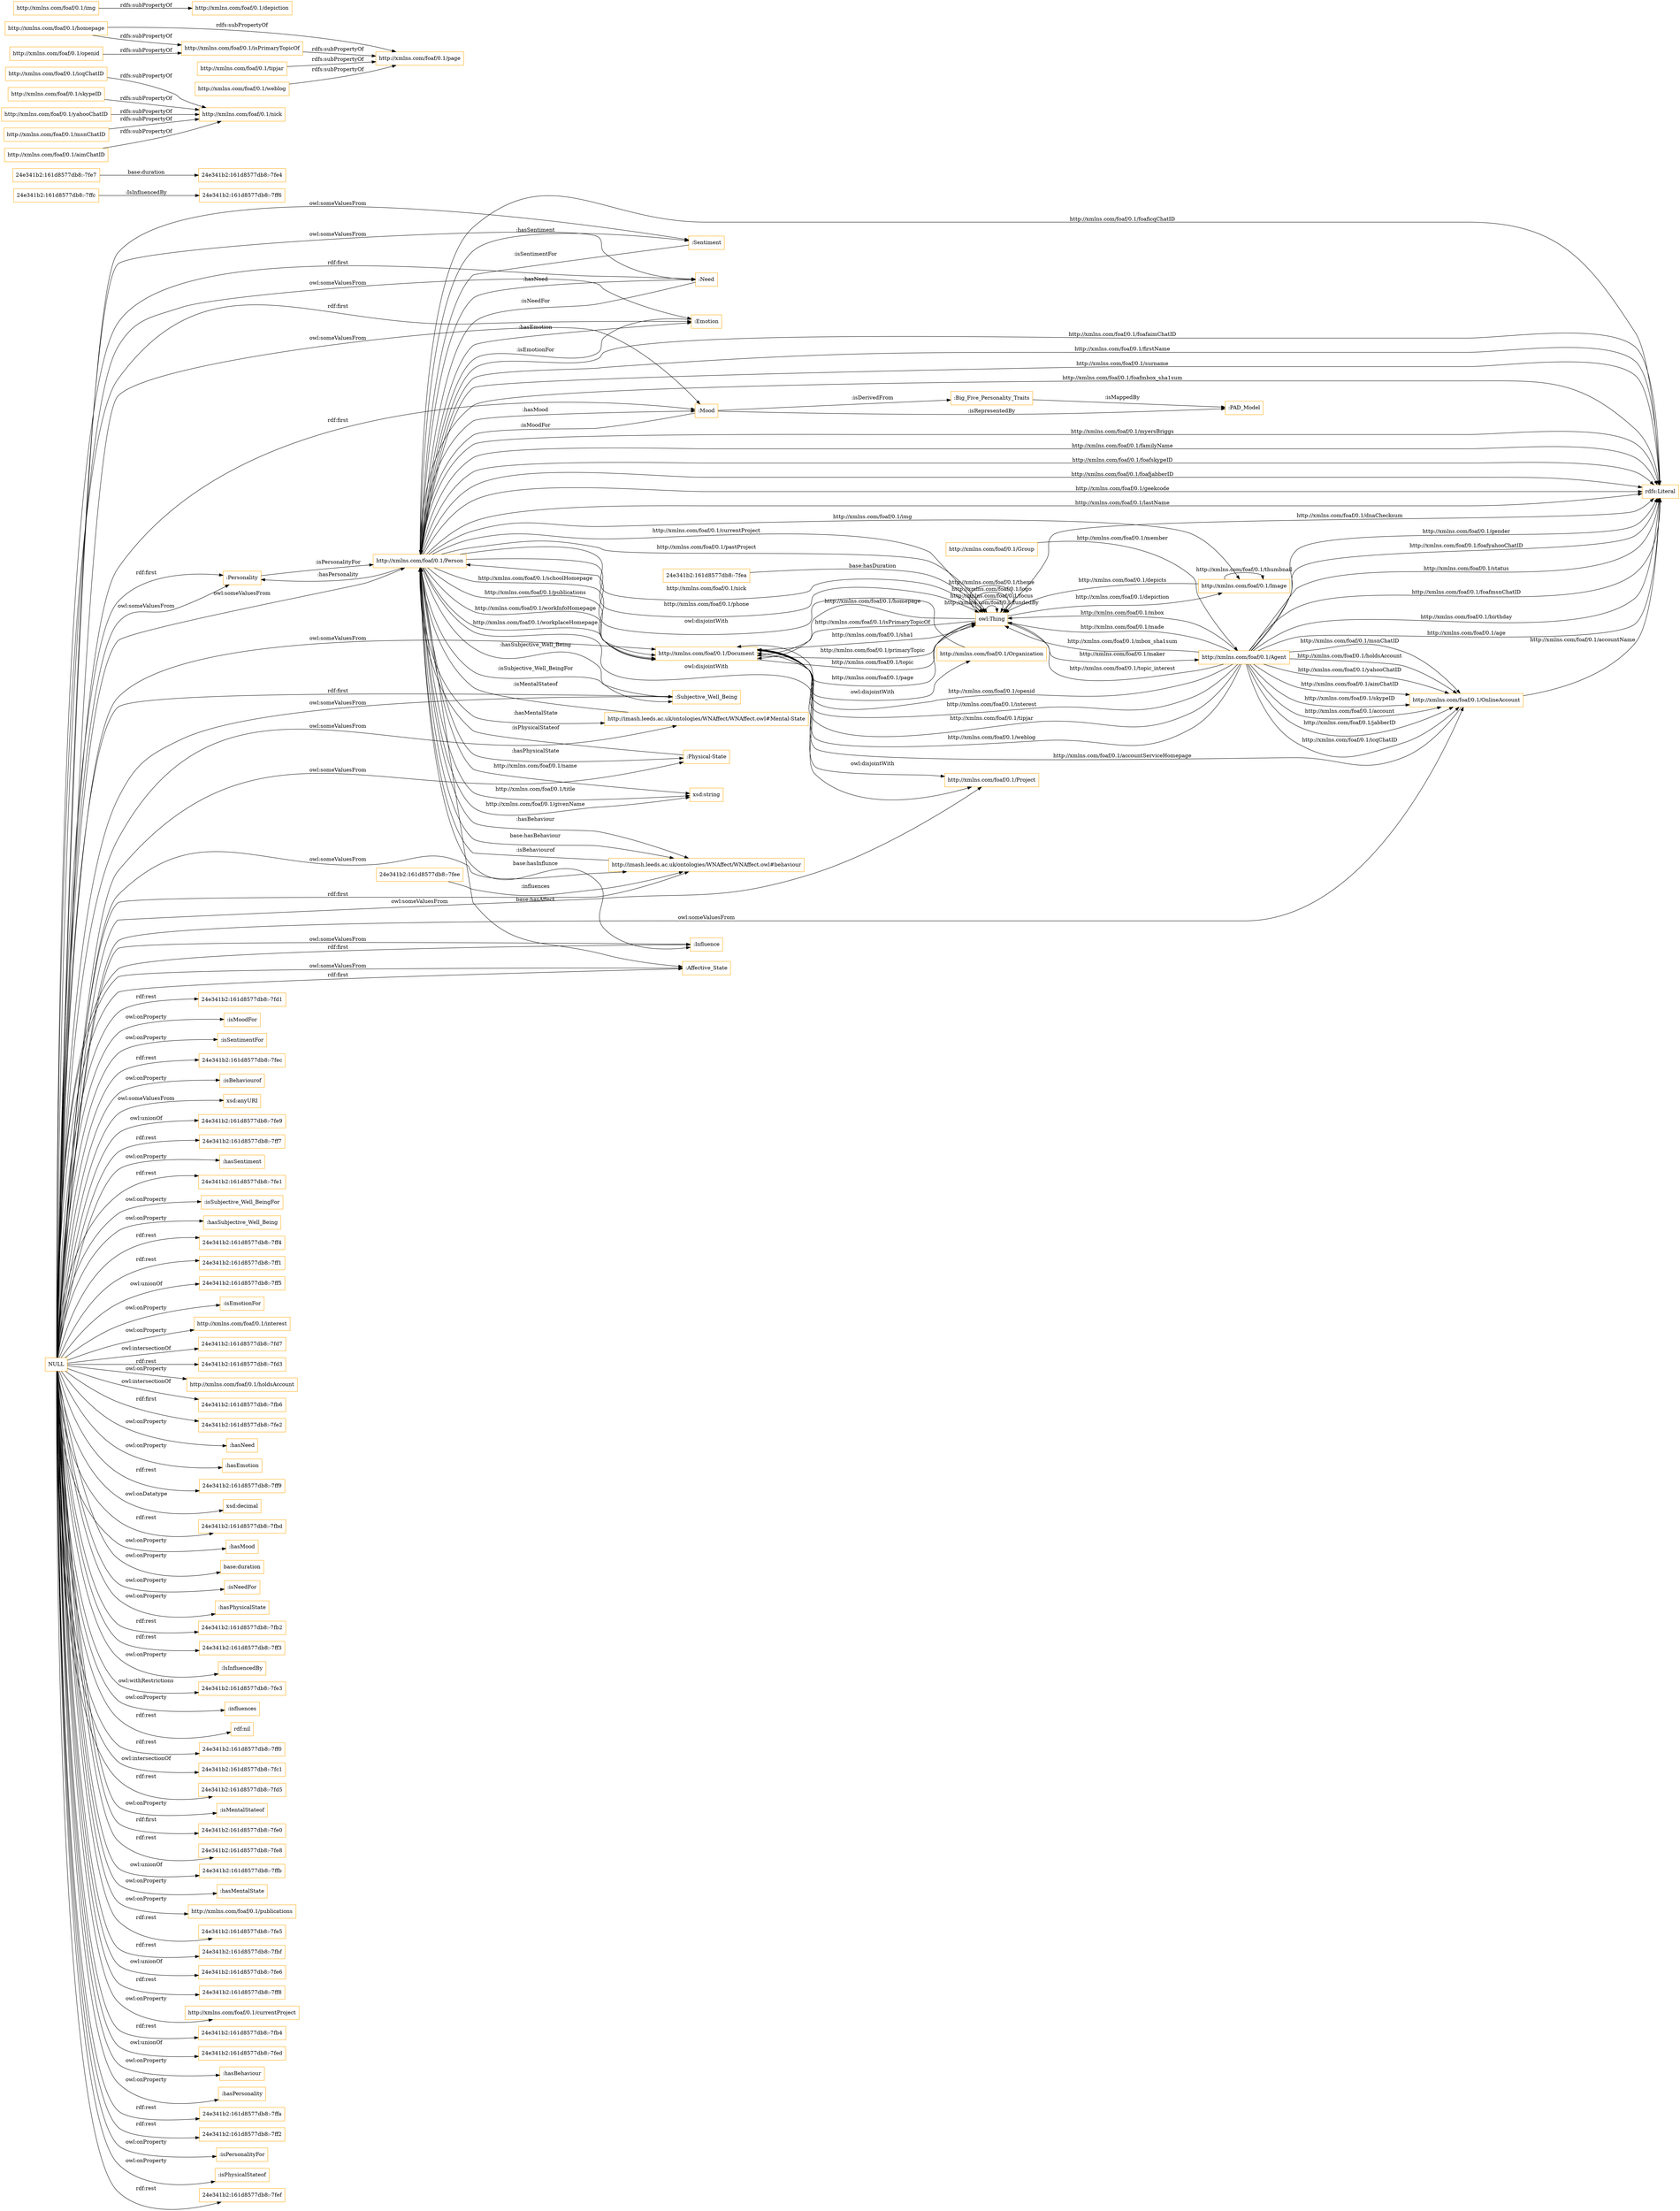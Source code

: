 digraph ar2dtool_diagram { 
rankdir=LR;
size="1501"
node [shape = rectangle, color="orange"]; ":Personality" "http://xmlns.com/foaf/0.1/Document" ":Sentiment" ":Emotion" "http://xmlns.com/foaf/0.1/Group" ":Influence" ":Affective_State" "24e341b2:161d8577db8:-7fea" "http://imash.leeds.ac.uk/ontologies/WNAffect/WNAffect.owl#Mental-State" ":Mood" "http://xmlns.com/foaf/0.1/Person" ":Need" "24e341b2:161d8577db8:-7ff6" ":Subjective_Well_Being" "24e341b2:161d8577db8:-7fee" "http://xmlns.com/foaf/0.1/Organization" "24e341b2:161d8577db8:-7ffc" "http://xmlns.com/foaf/0.1/Agent" ":Physical-State" "http://imash.leeds.ac.uk/ontologies/WNAffect/WNAffect.owl#behaviour" "http://xmlns.com/foaf/0.1/Image" ":Big_Five_Personality_Traits" "24e341b2:161d8577db8:-7fe7" ":PAD_Model" "http://xmlns.com/foaf/0.1/Project" "http://xmlns.com/foaf/0.1/OnlineAccount" ; /*classes style*/
	"http://xmlns.com/foaf/0.1/icqChatID" -> "http://xmlns.com/foaf/0.1/nick" [ label = "rdfs:subPropertyOf" ];
	"http://xmlns.com/foaf/0.1/isPrimaryTopicOf" -> "http://xmlns.com/foaf/0.1/page" [ label = "rdfs:subPropertyOf" ];
	"http://xmlns.com/foaf/0.1/openid" -> "http://xmlns.com/foaf/0.1/isPrimaryTopicOf" [ label = "rdfs:subPropertyOf" ];
	"http://xmlns.com/foaf/0.1/skypeID" -> "http://xmlns.com/foaf/0.1/nick" [ label = "rdfs:subPropertyOf" ];
	"http://xmlns.com/foaf/0.1/yahooChatID" -> "http://xmlns.com/foaf/0.1/nick" [ label = "rdfs:subPropertyOf" ];
	"http://xmlns.com/foaf/0.1/homepage" -> "http://xmlns.com/foaf/0.1/page" [ label = "rdfs:subPropertyOf" ];
	"http://xmlns.com/foaf/0.1/homepage" -> "http://xmlns.com/foaf/0.1/isPrimaryTopicOf" [ label = "rdfs:subPropertyOf" ];
	"http://xmlns.com/foaf/0.1/img" -> "http://xmlns.com/foaf/0.1/depiction" [ label = "rdfs:subPropertyOf" ];
	"http://xmlns.com/foaf/0.1/msnChatID" -> "http://xmlns.com/foaf/0.1/nick" [ label = "rdfs:subPropertyOf" ];
	"http://xmlns.com/foaf/0.1/Organization" -> "http://xmlns.com/foaf/0.1/Person" [ label = "owl:disjointWith" ];
	"NULL" -> "24e341b2:161d8577db8:-7fd1" [ label = "rdf:rest" ];
	"NULL" -> ":isMoodFor" [ label = "owl:onProperty" ];
	"NULL" -> ":isSentimentFor" [ label = "owl:onProperty" ];
	"NULL" -> "24e341b2:161d8577db8:-7fec" [ label = "rdf:rest" ];
	"NULL" -> ":isBehaviourof" [ label = "owl:onProperty" ];
	"NULL" -> "xsd:anyURI" [ label = "owl:someValuesFrom" ];
	"NULL" -> ":Personality" [ label = "rdf:first" ];
	"NULL" -> "24e341b2:161d8577db8:-7fe9" [ label = "owl:unionOf" ];
	"NULL" -> "24e341b2:161d8577db8:-7ff7" [ label = "rdf:rest" ];
	"NULL" -> ":hasSentiment" [ label = "owl:onProperty" ];
	"NULL" -> "24e341b2:161d8577db8:-7fe1" [ label = "rdf:rest" ];
	"NULL" -> "http://imash.leeds.ac.uk/ontologies/WNAffect/WNAffect.owl#behaviour" [ label = "rdf:first" ];
	"NULL" -> ":isSubjective_Well_BeingFor" [ label = "owl:onProperty" ];
	"NULL" -> ":hasSubjective_Well_Being" [ label = "owl:onProperty" ];
	"NULL" -> "24e341b2:161d8577db8:-7ff4" [ label = "rdf:rest" ];
	"NULL" -> ":Physical-State" [ label = "owl:someValuesFrom" ];
	"NULL" -> ":Subjective_Well_Being" [ label = "rdf:first" ];
	"NULL" -> "http://xmlns.com/foaf/0.1/OnlineAccount" [ label = "owl:someValuesFrom" ];
	"NULL" -> "24e341b2:161d8577db8:-7ff1" [ label = "rdf:rest" ];
	"NULL" -> ":Need" [ label = "owl:someValuesFrom" ];
	"NULL" -> "24e341b2:161d8577db8:-7ff5" [ label = "owl:unionOf" ];
	"NULL" -> ":isEmotionFor" [ label = "owl:onProperty" ];
	"NULL" -> "http://xmlns.com/foaf/0.1/interest" [ label = "owl:onProperty" ];
	"NULL" -> "24e341b2:161d8577db8:-7fd7" [ label = "owl:intersectionOf" ];
	"NULL" -> ":Influence" [ label = "owl:someValuesFrom" ];
	"NULL" -> "http://xmlns.com/foaf/0.1/Project" [ label = "owl:someValuesFrom" ];
	"NULL" -> "24e341b2:161d8577db8:-7fd3" [ label = "rdf:rest" ];
	"NULL" -> "http://xmlns.com/foaf/0.1/holdsAccount" [ label = "owl:onProperty" ];
	"NULL" -> "24e341b2:161d8577db8:-7fb6" [ label = "owl:intersectionOf" ];
	"NULL" -> "24e341b2:161d8577db8:-7fe2" [ label = "rdf:first" ];
	"NULL" -> ":Personality" [ label = "owl:someValuesFrom" ];
	"NULL" -> ":hasNeed" [ label = "owl:onProperty" ];
	"NULL" -> ":hasEmotion" [ label = "owl:onProperty" ];
	"NULL" -> "24e341b2:161d8577db8:-7ff9" [ label = "rdf:rest" ];
	"NULL" -> "xsd:decimal" [ label = "owl:onDatatype" ];
	"NULL" -> "http://xmlns.com/foaf/0.1/Document" [ label = "owl:someValuesFrom" ];
	"NULL" -> "24e341b2:161d8577db8:-7fbd" [ label = "rdf:rest" ];
	"NULL" -> ":hasMood" [ label = "owl:onProperty" ];
	"NULL" -> "base:duration" [ label = "owl:onProperty" ];
	"NULL" -> ":isNeedFor" [ label = "owl:onProperty" ];
	"NULL" -> ":hasPhysicalState" [ label = "owl:onProperty" ];
	"NULL" -> "24e341b2:161d8577db8:-7fb2" [ label = "rdf:rest" ];
	"NULL" -> "24e341b2:161d8577db8:-7ff3" [ label = "rdf:rest" ];
	"NULL" -> ":IsInfluencedBy" [ label = "owl:onProperty" ];
	"NULL" -> "24e341b2:161d8577db8:-7fe3" [ label = "owl:withRestrictions" ];
	"NULL" -> ":influences" [ label = "owl:onProperty" ];
	"NULL" -> "rdf:nil" [ label = "rdf:rest" ];
	"NULL" -> "24e341b2:161d8577db8:-7ff0" [ label = "rdf:rest" ];
	"NULL" -> ":Mood" [ label = "owl:someValuesFrom" ];
	"NULL" -> "24e341b2:161d8577db8:-7fc1" [ label = "owl:intersectionOf" ];
	"NULL" -> "24e341b2:161d8577db8:-7fd5" [ label = "rdf:rest" ];
	"NULL" -> ":isMentalStateof" [ label = "owl:onProperty" ];
	"NULL" -> "24e341b2:161d8577db8:-7fe0" [ label = "rdf:first" ];
	"NULL" -> "24e341b2:161d8577db8:-7fe8" [ label = "rdf:rest" ];
	"NULL" -> ":Emotion" [ label = "rdf:first" ];
	"NULL" -> ":Sentiment" [ label = "owl:someValuesFrom" ];
	"NULL" -> "24e341b2:161d8577db8:-7ffb" [ label = "owl:unionOf" ];
	"NULL" -> ":hasMentalState" [ label = "owl:onProperty" ];
	"NULL" -> "http://xmlns.com/foaf/0.1/publications" [ label = "owl:onProperty" ];
	"NULL" -> ":Need" [ label = "rdf:first" ];
	"NULL" -> "24e341b2:161d8577db8:-7fe5" [ label = "rdf:rest" ];
	"NULL" -> "24e341b2:161d8577db8:-7fbf" [ label = "rdf:rest" ];
	"NULL" -> "24e341b2:161d8577db8:-7fe6" [ label = "owl:unionOf" ];
	"NULL" -> "24e341b2:161d8577db8:-7ff8" [ label = "rdf:rest" ];
	"NULL" -> ":Emotion" [ label = "owl:someValuesFrom" ];
	"NULL" -> "http://xmlns.com/foaf/0.1/currentProject" [ label = "owl:onProperty" ];
	"NULL" -> ":Affective_State" [ label = "owl:someValuesFrom" ];
	"NULL" -> "http://imash.leeds.ac.uk/ontologies/WNAffect/WNAffect.owl#behaviour" [ label = "owl:someValuesFrom" ];
	"NULL" -> "24e341b2:161d8577db8:-7fb4" [ label = "rdf:rest" ];
	"NULL" -> "24e341b2:161d8577db8:-7fed" [ label = "owl:unionOf" ];
	"NULL" -> ":hasBehaviour" [ label = "owl:onProperty" ];
	"NULL" -> "http://imash.leeds.ac.uk/ontologies/WNAffect/WNAffect.owl#Mental-State" [ label = "owl:someValuesFrom" ];
	"NULL" -> ":hasPersonality" [ label = "owl:onProperty" ];
	"NULL" -> "24e341b2:161d8577db8:-7ffa" [ label = "rdf:rest" ];
	"NULL" -> "http://xmlns.com/foaf/0.1/Person" [ label = "owl:someValuesFrom" ];
	"NULL" -> "24e341b2:161d8577db8:-7ff2" [ label = "rdf:rest" ];
	"NULL" -> ":Influence" [ label = "rdf:first" ];
	"NULL" -> ":isPersonalityFor" [ label = "owl:onProperty" ];
	"NULL" -> ":Mood" [ label = "rdf:first" ];
	"NULL" -> ":Affective_State" [ label = "rdf:first" ];
	"NULL" -> ":isPhysicalStateof" [ label = "owl:onProperty" ];
	"NULL" -> "24e341b2:161d8577db8:-7fef" [ label = "rdf:rest" ];
	"NULL" -> ":Subjective_Well_Being" [ label = "owl:someValuesFrom" ];
	"http://xmlns.com/foaf/0.1/tipjar" -> "http://xmlns.com/foaf/0.1/page" [ label = "rdfs:subPropertyOf" ];
	"http://xmlns.com/foaf/0.1/weblog" -> "http://xmlns.com/foaf/0.1/page" [ label = "rdfs:subPropertyOf" ];
	"http://xmlns.com/foaf/0.1/Person" -> "http://xmlns.com/foaf/0.1/Project" [ label = "owl:disjointWith" ];
	"http://xmlns.com/foaf/0.1/aimChatID" -> "http://xmlns.com/foaf/0.1/nick" [ label = "rdfs:subPropertyOf" ];
	"http://xmlns.com/foaf/0.1/Document" -> "http://xmlns.com/foaf/0.1/Project" [ label = "owl:disjointWith" ];
	"http://xmlns.com/foaf/0.1/Document" -> "http://xmlns.com/foaf/0.1/Organization" [ label = "owl:disjointWith" ];
	"http://xmlns.com/foaf/0.1/Person" -> "xsd:string" [ label = "http://xmlns.com/foaf/0.1/name" ];
	"owl:Thing" -> "http://xmlns.com/foaf/0.1/Document" [ label = "http://xmlns.com/foaf/0.1/page" ];
	"http://xmlns.com/foaf/0.1/Agent" -> "http://xmlns.com/foaf/0.1/Document" [ label = "http://xmlns.com/foaf/0.1/openid" ];
	"http://xmlns.com/foaf/0.1/Document" -> "owl:Thing" [ label = "http://xmlns.com/foaf/0.1/sha1" ];
	"http://xmlns.com/foaf/0.1/Person" -> "rdfs:Literal" [ label = "http://xmlns.com/foaf/0.1/foaficqChatID" ];
	"owl:Thing" -> "rdfs:Literal" [ label = "http://xmlns.com/foaf/0.1/dnaChecksum" ];
	"http://xmlns.com/foaf/0.1/Person" -> ":Mood" [ label = ":hasMood" ];
	":Subjective_Well_Being" -> "http://xmlns.com/foaf/0.1/Person" [ label = ":isSubjective_Well_BeingFor" ];
	"http://xmlns.com/foaf/0.1/Agent" -> "http://xmlns.com/foaf/0.1/Document" [ label = "http://xmlns.com/foaf/0.1/tipjar" ];
	"http://xmlns.com/foaf/0.1/Person" -> "http://xmlns.com/foaf/0.1/Document" [ label = "http://xmlns.com/foaf/0.1/publications" ];
	"http://xmlns.com/foaf/0.1/Person" -> "http://imash.leeds.ac.uk/ontologies/WNAffect/WNAffect.owl#behaviour" [ label = ":hasBehaviour" ];
	"http://xmlns.com/foaf/0.1/Person" -> "xsd:string" [ label = "http://xmlns.com/foaf/0.1/title" ];
	"http://xmlns.com/foaf/0.1/Person" -> "owl:Thing" [ label = "http://xmlns.com/foaf/0.1/pastProject" ];
	":Physical-State" -> "http://xmlns.com/foaf/0.1/Person" [ label = ":isPhysicalStateof" ];
	"http://xmlns.com/foaf/0.1/Person" -> "rdfs:Literal" [ label = "http://xmlns.com/foaf/0.1/foafaimChatID" ];
	":Mood" -> "http://xmlns.com/foaf/0.1/Person" [ label = ":isMoodFor" ];
	":Personality" -> "http://xmlns.com/foaf/0.1/Person" [ label = ":isPersonalityFor" ];
	"24e341b2:161d8577db8:-7fea" -> "owl:Thing" [ label = "base:hasDuration" ];
	"24e341b2:161d8577db8:-7ffc" -> "24e341b2:161d8577db8:-7ff6" [ label = ":IsInfluencedBy" ];
	"http://xmlns.com/foaf/0.1/Person" -> "rdfs:Literal" [ label = "http://xmlns.com/foaf/0.1/firstName" ];
	"http://xmlns.com/foaf/0.1/Person" -> "rdfs:Literal" [ label = "http://xmlns.com/foaf/0.1/surname" ];
	"http://xmlns.com/foaf/0.1/Person" -> "rdfs:Literal" [ label = "http://xmlns.com/foaf/0.1/foafmbox_sha1sum" ];
	"http://xmlns.com/foaf/0.1/Agent" -> "owl:Thing" [ label = "http://xmlns.com/foaf/0.1/topic_interest" ];
	":Big_Five_Personality_Traits" -> ":PAD_Model" [ label = ":isMappedBy" ];
	"owl:Thing" -> "owl:Thing" [ label = "http://xmlns.com/foaf/0.1/fundedBy" ];
	"http://xmlns.com/foaf/0.1/Person" -> "http://imash.leeds.ac.uk/ontologies/WNAffect/WNAffect.owl#behaviour" [ label = "base:hasBehaviour" ];
	"http://xmlns.com/foaf/0.1/Agent" -> "http://xmlns.com/foaf/0.1/OnlineAccount" [ label = "http://xmlns.com/foaf/0.1/account" ];
	"http://xmlns.com/foaf/0.1/Agent" -> "rdfs:Literal" [ label = "http://xmlns.com/foaf/0.1/gender" ];
	"http://xmlns.com/foaf/0.1/Agent" -> "rdfs:Literal" [ label = "http://xmlns.com/foaf/0.1/foafyahooChatID" ];
	"http://xmlns.com/foaf/0.1/Person" -> "http://xmlns.com/foaf/0.1/Image" [ label = "http://xmlns.com/foaf/0.1/img" ];
	"24e341b2:161d8577db8:-7fee" -> "http://imash.leeds.ac.uk/ontologies/WNAffect/WNAffect.owl#behaviour" [ label = ":influences" ];
	"http://xmlns.com/foaf/0.1/Agent" -> "http://xmlns.com/foaf/0.1/OnlineAccount" [ label = "http://xmlns.com/foaf/0.1/jabberID" ];
	"http://xmlns.com/foaf/0.1/Agent" -> "rdfs:Literal" [ label = "http://xmlns.com/foaf/0.1/status" ];
	"http://xmlns.com/foaf/0.1/Person" -> "http://xmlns.com/foaf/0.1/Document" [ label = "http://xmlns.com/foaf/0.1/workInfoHomepage" ];
	"http://xmlns.com/foaf/0.1/Person" -> "owl:Thing" [ label = "http://xmlns.com/foaf/0.1/nick" ];
	"http://xmlns.com/foaf/0.1/Agent" -> "http://xmlns.com/foaf/0.1/OnlineAccount" [ label = "http://xmlns.com/foaf/0.1/icqChatID" ];
	"owl:Thing" -> "http://xmlns.com/foaf/0.1/Document" [ label = "http://xmlns.com/foaf/0.1/homepage" ];
	"http://xmlns.com/foaf/0.1/Agent" -> "http://xmlns.com/foaf/0.1/Document" [ label = "http://xmlns.com/foaf/0.1/weblog" ];
	"http://xmlns.com/foaf/0.1/Agent" -> "http://xmlns.com/foaf/0.1/Document" [ label = "http://xmlns.com/foaf/0.1/interest" ];
	"http://xmlns.com/foaf/0.1/Person" -> "http://xmlns.com/foaf/0.1/Document" [ label = "http://xmlns.com/foaf/0.1/workplaceHomepage" ];
	"http://xmlns.com/foaf/0.1/Person" -> "owl:Thing" [ label = "http://xmlns.com/foaf/0.1/phone" ];
	"http://xmlns.com/foaf/0.1/Agent" -> "http://xmlns.com/foaf/0.1/OnlineAccount" [ label = "http://xmlns.com/foaf/0.1/msnChatID" ];
	":Sentiment" -> "http://xmlns.com/foaf/0.1/Person" [ label = ":isSentimentFor" ];
	"http://xmlns.com/foaf/0.1/Person" -> "http://xmlns.com/foaf/0.1/Document" [ label = "http://xmlns.com/foaf/0.1/schoolHomepage" ];
	"owl:Thing" -> "http://xmlns.com/foaf/0.1/Agent" [ label = "http://xmlns.com/foaf/0.1/maker" ];
	"http://xmlns.com/foaf/0.1/Agent" -> "http://xmlns.com/foaf/0.1/OnlineAccount" [ label = "http://xmlns.com/foaf/0.1/holdsAccount" ];
	"http://xmlns.com/foaf/0.1/OnlineAccount" -> "http://xmlns.com/foaf/0.1/Document" [ label = "http://xmlns.com/foaf/0.1/accountServiceHomepage" ];
	"http://xmlns.com/foaf/0.1/Agent" -> "http://xmlns.com/foaf/0.1/OnlineAccount" [ label = "http://xmlns.com/foaf/0.1/yahooChatID" ];
	"owl:Thing" -> "http://xmlns.com/foaf/0.1/Document" [ label = "http://xmlns.com/foaf/0.1/isPrimaryTopicOf" ];
	"http://xmlns.com/foaf/0.1/Person" -> ":Sentiment" [ label = ":hasSentiment" ];
	"http://xmlns.com/foaf/0.1/Agent" -> "rdfs:Literal" [ label = "http://xmlns.com/foaf/0.1/foafmsnChatID" ];
	"http://xmlns.com/foaf/0.1/Person" -> ":Affective_State" [ label = "base:hasAffect" ];
	"http://xmlns.com/foaf/0.1/Image" -> "http://xmlns.com/foaf/0.1/Image" [ label = "http://xmlns.com/foaf/0.1/thumbnail" ];
	"http://xmlns.com/foaf/0.1/Person" -> "rdfs:Literal" [ label = "http://xmlns.com/foaf/0.1/myersBriggs" ];
	"http://xmlns.com/foaf/0.1/Person" -> "rdfs:Literal" [ label = "http://xmlns.com/foaf/0.1/familyName" ];
	"http://xmlns.com/foaf/0.1/Person" -> ":Physical-State" [ label = ":hasPhysicalState" ];
	":Mood" -> ":Big_Five_Personality_Traits" [ label = ":isDerivedFrom" ];
	":Mood" -> ":PAD_Model" [ label = ":isRepresentedBy" ];
	"http://imash.leeds.ac.uk/ontologies/WNAffect/WNAffect.owl#behaviour" -> "http://xmlns.com/foaf/0.1/Person" [ label = ":isBehaviourof" ];
	"owl:Thing" -> "owl:Thing" [ label = "http://xmlns.com/foaf/0.1/focus" ];
	"http://xmlns.com/foaf/0.1/Document" -> "owl:Thing" [ label = "http://xmlns.com/foaf/0.1/primaryTopic" ];
	"http://xmlns.com/foaf/0.1/Group" -> "http://xmlns.com/foaf/0.1/Agent" [ label = "http://xmlns.com/foaf/0.1/member" ];
	"http://xmlns.com/foaf/0.1/Agent" -> "owl:Thing" [ label = "http://xmlns.com/foaf/0.1/mbox" ];
	"http://xmlns.com/foaf/0.1/Person" -> "rdfs:Literal" [ label = "http://xmlns.com/foaf/0.1/foafskypeID" ];
	"http://imash.leeds.ac.uk/ontologies/WNAffect/WNAffect.owl#Mental-State" -> "http://xmlns.com/foaf/0.1/Person" [ label = ":isMentalStateof" ];
	":Need" -> "http://xmlns.com/foaf/0.1/Person" [ label = ":isNeedFor" ];
	"owl:Thing" -> "owl:Thing" [ label = "http://xmlns.com/foaf/0.1/logo" ];
	"24e341b2:161d8577db8:-7fe7" -> "24e341b2:161d8577db8:-7fe4" [ label = "base:duration" ];
	"http://xmlns.com/foaf/0.1/Person" -> "rdfs:Literal" [ label = "http://xmlns.com/foaf/0.1/foafjabberID" ];
	"http://xmlns.com/foaf/0.1/Agent" -> "http://xmlns.com/foaf/0.1/OnlineAccount" [ label = "http://xmlns.com/foaf/0.1/aimChatID" ];
	"owl:Thing" -> "owl:Thing" [ label = "http://xmlns.com/foaf/0.1/theme" ];
	"http://xmlns.com/foaf/0.1/Person" -> "http://imash.leeds.ac.uk/ontologies/WNAffect/WNAffect.owl#Mental-State" [ label = ":hasMentalState" ];
	"http://xmlns.com/foaf/0.1/Person" -> ":Influence" [ label = "base:hasInflunce" ];
	"http://xmlns.com/foaf/0.1/Person" -> "xsd:string" [ label = "http://xmlns.com/foaf/0.1/givenName" ];
	"http://xmlns.com/foaf/0.1/Person" -> ":Need" [ label = ":hasNeed" ];
	"http://xmlns.com/foaf/0.1/Person" -> "rdfs:Literal" [ label = "http://xmlns.com/foaf/0.1/geekcode" ];
	"http://xmlns.com/foaf/0.1/Person" -> ":Personality" [ label = ":hasPersonality" ];
	"owl:Thing" -> "http://xmlns.com/foaf/0.1/Image" [ label = "http://xmlns.com/foaf/0.1/depiction" ];
	"http://xmlns.com/foaf/0.1/Person" -> ":Emotion" [ label = ":hasEmotion" ];
	"http://xmlns.com/foaf/0.1/Agent" -> "owl:Thing" [ label = "http://xmlns.com/foaf/0.1/made" ];
	"http://xmlns.com/foaf/0.1/Person" -> "owl:Thing" [ label = "http://xmlns.com/foaf/0.1/currentProject" ];
	"http://xmlns.com/foaf/0.1/Agent" -> "http://xmlns.com/foaf/0.1/OnlineAccount" [ label = "http://xmlns.com/foaf/0.1/skypeID" ];
	"http://xmlns.com/foaf/0.1/Agent" -> "owl:Thing" [ label = "http://xmlns.com/foaf/0.1/mbox_sha1sum" ];
	"http://xmlns.com/foaf/0.1/Person" -> "rdfs:Literal" [ label = "http://xmlns.com/foaf/0.1/lastName" ];
	"http://xmlns.com/foaf/0.1/OnlineAccount" -> "rdfs:Literal" [ label = "http://xmlns.com/foaf/0.1/accountName" ];
	":Emotion" -> "http://xmlns.com/foaf/0.1/Person" [ label = ":isEmotionFor" ];
	"http://xmlns.com/foaf/0.1/Agent" -> "rdfs:Literal" [ label = "http://xmlns.com/foaf/0.1/birthday" ];
	"http://xmlns.com/foaf/0.1/Agent" -> "rdfs:Literal" [ label = "http://xmlns.com/foaf/0.1/age" ];
	"http://xmlns.com/foaf/0.1/Image" -> "owl:Thing" [ label = "http://xmlns.com/foaf/0.1/depicts" ];
	"http://xmlns.com/foaf/0.1/Person" -> ":Subjective_Well_Being" [ label = ":hasSubjective_Well_Being" ];
	"http://xmlns.com/foaf/0.1/Document" -> "owl:Thing" [ label = "http://xmlns.com/foaf/0.1/topic" ];

}
